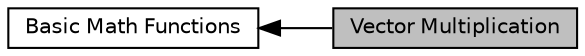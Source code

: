 digraph "Vector Multiplication"
{
  edge [fontname="Helvetica",fontsize="10",labelfontname="Helvetica",labelfontsize="10"];
  node [fontname="Helvetica",fontsize="10",shape=box];
  rankdir=LR;
  Node1 [label="Vector Multiplication",height=0.2,width=0.4,color="black", fillcolor="grey75", style="filled", fontcolor="black",tooltip=" "];
  Node2 [label="Basic Math Functions",height=0.2,width=0.4,color="black", fillcolor="white", style="filled",URL="$group__group_math.html",tooltip=" "];
  Node2->Node1 [shape=plaintext, dir="back", style="solid"];
}
